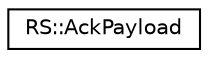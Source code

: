 digraph "Иерархия классов. Графический вид."
{
 // LATEX_PDF_SIZE
  edge [fontname="Helvetica",fontsize="10",labelfontname="Helvetica",labelfontsize="10"];
  node [fontname="Helvetica",fontsize="10",shape=record];
  rankdir="LR";
  Node0 [label="RS::AckPayload",height=0.2,width=0.4,color="black", fillcolor="white", style="filled",URL="$struct_r_s_1_1_ack_payload.html",tooltip="Полезная нагрузка Ack сообщения, содержит код возврата"];
}
